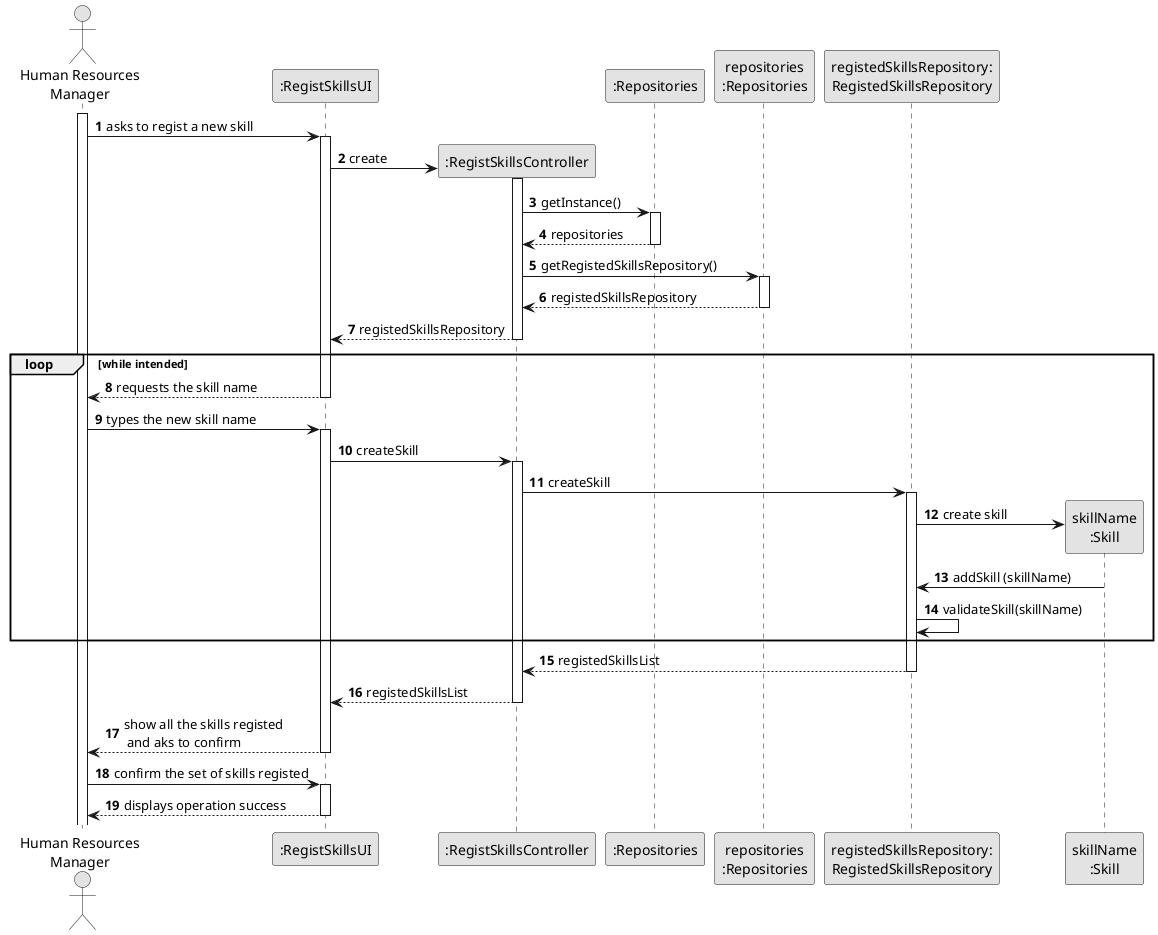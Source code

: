 @startuml
skinparam monochrome true
skinparam packageStyle rectangle
skinparam shadowing false

actor "Human Resources\nManager" as HRM
participant ":RegistSkillsUI" as UI
participant ":RegistSkillsController" as CTRL
participant ":Repositories" as RepositorySingleton
participant "repositories\n:Repositories" as PLAT
participant "registedSkillsRepository:\nRegistedSkillsRepository" as RegistedSkillsRepository
participant "skillName\n:Skill" as TAREFA

autonumber 1

activate HRM

    HRM -> UI : asks to regist a new skill
    activate UI

        UI -> CTRL** : create

        activate CTRL

        CTRL -> RepositorySingleton : getInstance()
        activate RepositorySingleton

            RepositorySingleton --> CTRL: repositories
        deactivate RepositorySingleton

        CTRL -> PLAT : getRegistedSkillsRepository()
        activate PLAT

            PLAT --> CTRL: registedSkillsRepository
        deactivate PLAT

        UI <-- CTRL : registedSkillsRepository
        deactivate CTRL

    loop while intended
            UI --> HRM : requests the skill name
        deactivate UI

        HRM -> UI : types the new skill name
        activate UI
            UI -> CTRL: createSkill
        activate CTRL


            CTRL -> RegistedSkillsRepository : createSkill

            activate RegistedSkillsRepository

                RegistedSkillsRepository -> TAREFA**: create skill
                TAREFA -> RegistedSkillsRepository: addSkill (skillName)

                    RegistedSkillsRepository -> RegistedSkillsRepository: validateSkill(skillName)

    end
                RegistedSkillsRepository --> CTRL : registedSkillsList
            deactivate RegistedSkillsRepository

            CTRL --> UI : registedSkillsList
        deactivate CTRL

        UI --> HRM : show all the skills registed\n and aks to confirm

            deactivate CTRL
        deactivate UI

    HRM -> UI : confirm the set of skills registed
    activate UI

    UI --> HRM : displays operation success
    deactivate UI


@enduml

